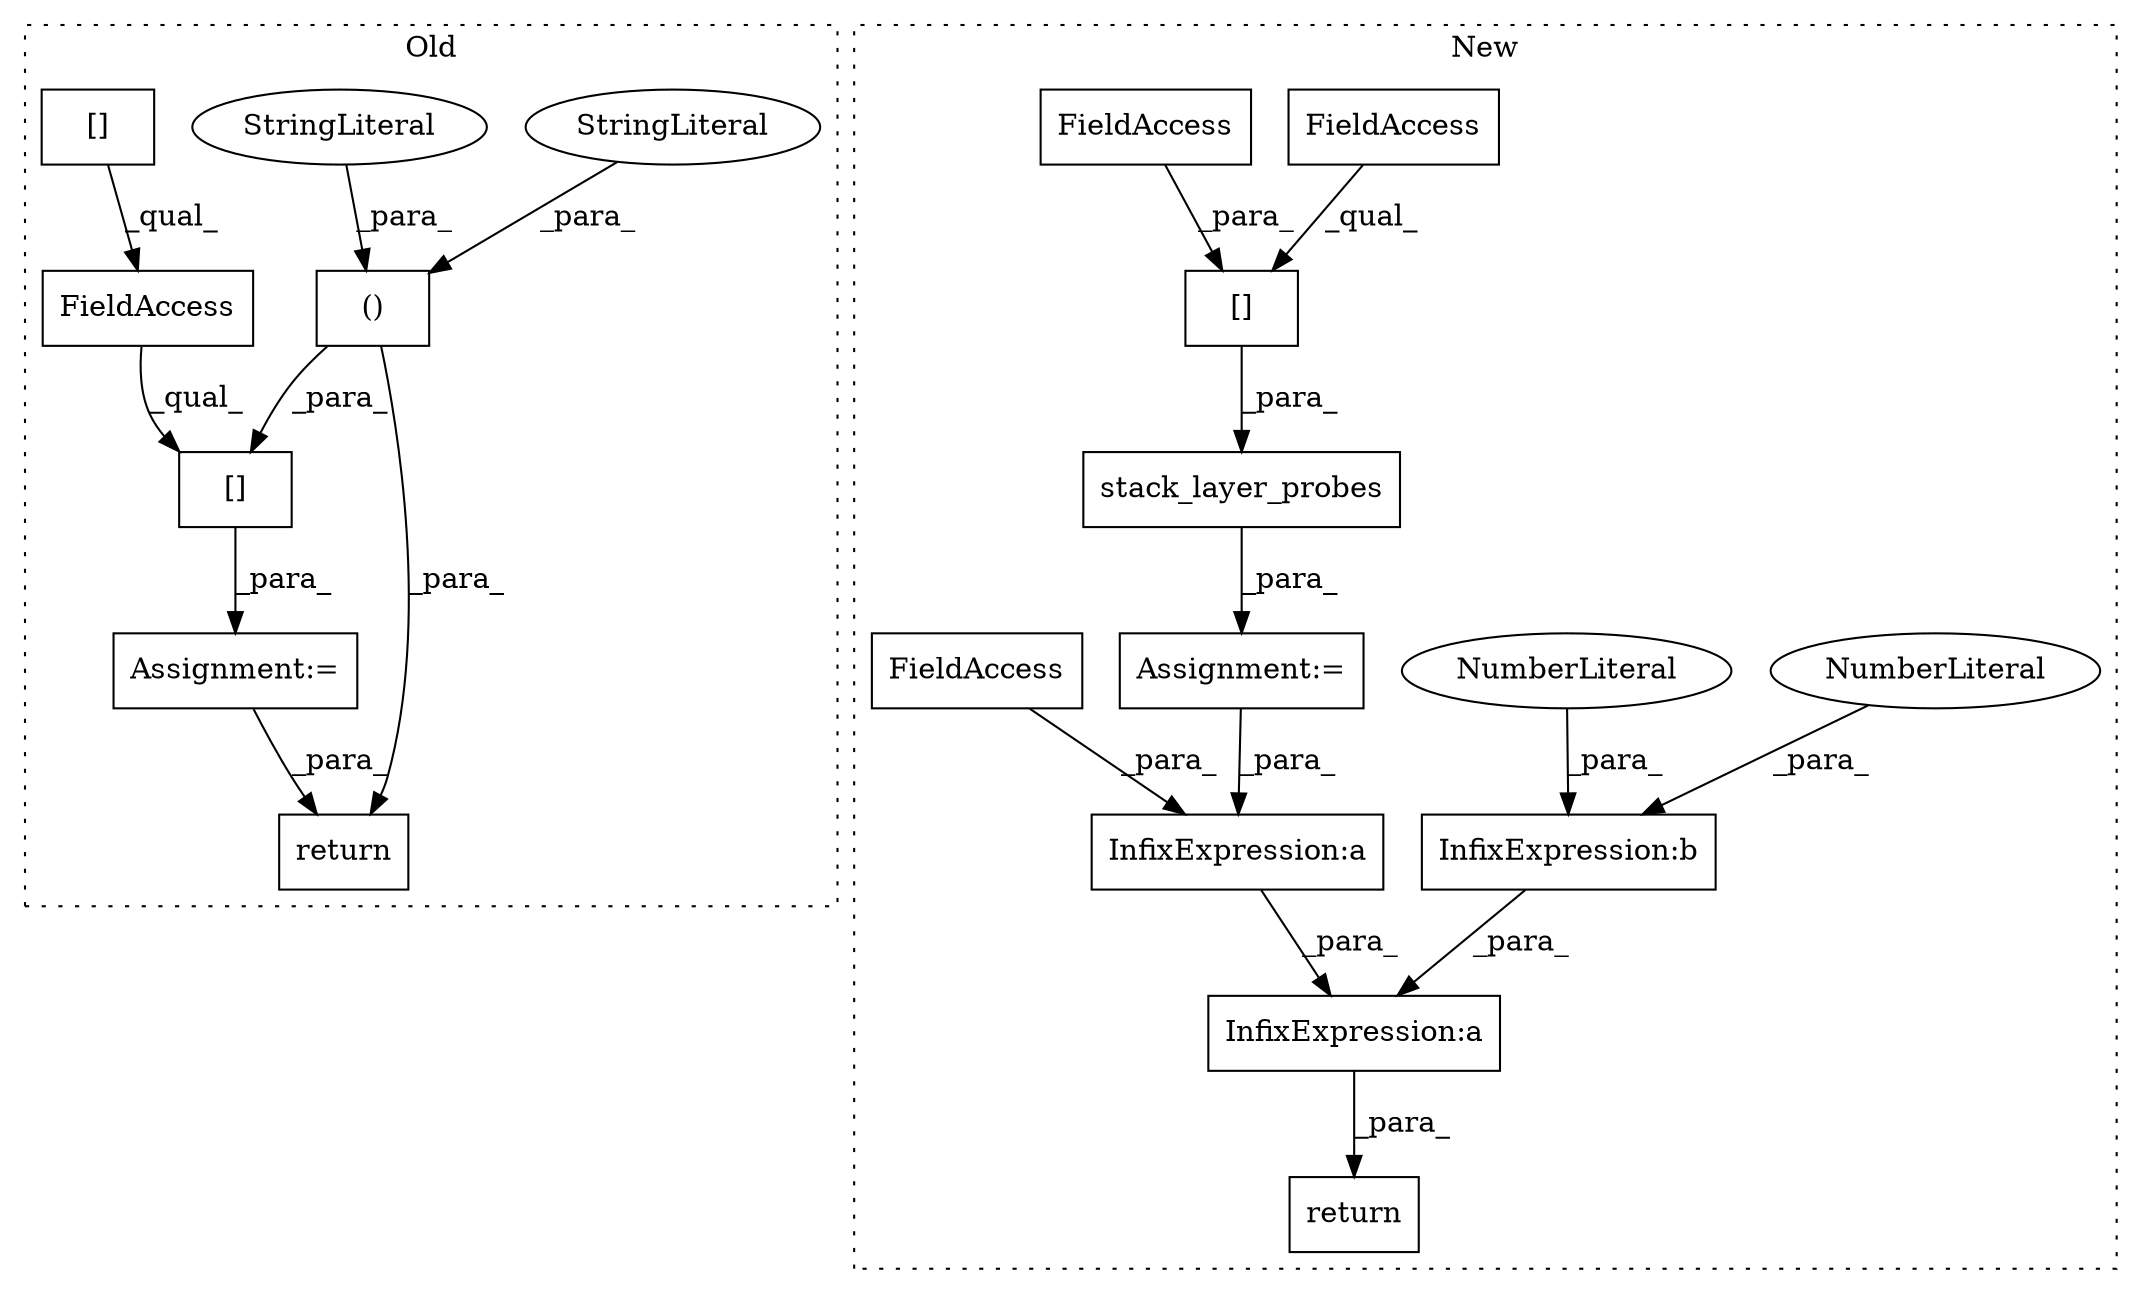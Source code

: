 digraph G {
subgraph cluster0 {
1 [label="[]" a="2" s="9229,9325" l="31,2" shape="box"];
3 [label="()" a="106" s="9260" l="65" shape="box"];
5 [label="StringLiteral" a="45" s="9309" l="16" shape="ellipse"];
6 [label="StringLiteral" a="45" s="9260" l="36" shape="ellipse"];
7 [label="FieldAccess" a="22" s="9229" l="25" shape="box"];
8 [label="[]" a="2" s="9229,9248" l="16,1" shape="box"];
19 [label="Assignment:=" a="7" s="9228" l="1" shape="box"];
20 [label="return" a="41" s="9421" l="7" shape="box"];
label = "Old";
style="dotted";
}
subgraph cluster1 {
2 [label="stack_layer_probes" a="32" s="9218,9266" l="19,1" shape="box"];
4 [label="[]" a="2" s="9237,9265" l="18,1" shape="box"];
9 [label="FieldAccess" a="22" s="9237" l="17" shape="box"];
10 [label="Assignment:=" a="7" s="9212" l="1" shape="box"];
11 [label="return" a="41" s="9420" l="7" shape="box"];
12 [label="InfixExpression:a" a="27" s="9459" l="3" shape="box"];
13 [label="InfixExpression:a" a="27" s="9446" l="3" shape="box"];
14 [label="InfixExpression:b" a="27" s="9464" l="3" shape="box"];
15 [label="NumberLiteral" a="34" s="9463" l="1" shape="ellipse"];
16 [label="NumberLiteral" a="34" s="9467" l="1" shape="ellipse"];
17 [label="FieldAccess" a="22" s="9255" l="10" shape="box"];
18 [label="FieldAccess" a="22" s="9449" l="9" shape="box"];
label = "New";
style="dotted";
}
1 -> 19 [label="_para_"];
2 -> 10 [label="_para_"];
3 -> 20 [label="_para_"];
3 -> 1 [label="_para_"];
4 -> 2 [label="_para_"];
5 -> 3 [label="_para_"];
6 -> 3 [label="_para_"];
7 -> 1 [label="_qual_"];
8 -> 7 [label="_qual_"];
9 -> 4 [label="_qual_"];
10 -> 13 [label="_para_"];
12 -> 11 [label="_para_"];
13 -> 12 [label="_para_"];
14 -> 12 [label="_para_"];
15 -> 14 [label="_para_"];
16 -> 14 [label="_para_"];
17 -> 4 [label="_para_"];
18 -> 13 [label="_para_"];
19 -> 20 [label="_para_"];
}